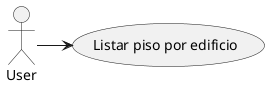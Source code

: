 @startuml
'https://plantuml.com/sequence-diagram

actor User

User -> (Listar piso por edificio)
@enduml

